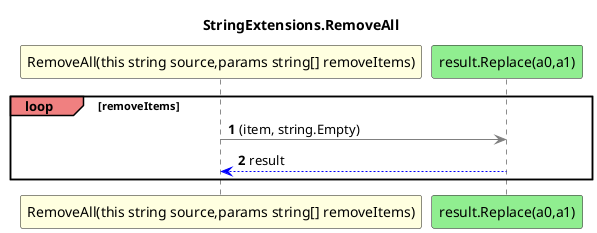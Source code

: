 @startuml StringExtensions.RemoveAll
title StringExtensions.RemoveAll
participant "RemoveAll(this string source,params string[] removeItems)" as RemoveAll_p0_p1 #LightYellow
participant "result.Replace(a0,a1)" as result_Replace_a0_a1 #LightGreen
autonumber
loop#LightCoral removeItems
    RemoveAll_p0_p1 -[#grey]> result_Replace_a0_a1 : (item, string.Empty)
    result_Replace_a0_a1 -[#blue]-> RemoveAll_p0_p1 : result
end
@enduml

